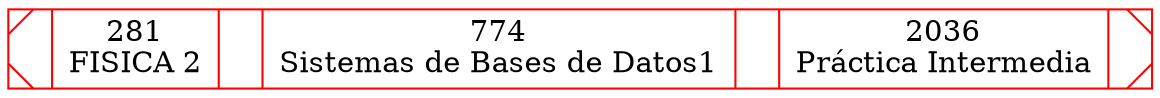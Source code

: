 digraph ArbolB{

rankdir=TB;
node[color="red",style="diagonals",fillcolor=yellow, shape=record];

Nodo281[label="<f0> |<f1>281\nFISICA 2|<f2> |<f3>774\nSistemas de Bases de Datos1|<f4> |<f5>2036\nPráctica Intermedia|<f6>  ",group=0];

}
